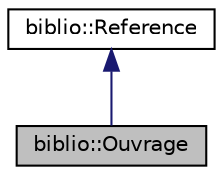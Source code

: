 digraph "biblio::Ouvrage"
{
  edge [fontname="Helvetica",fontsize="10",labelfontname="Helvetica",labelfontsize="10"];
  node [fontname="Helvetica",fontsize="10",shape=record];
  Node2 [label="biblio::Ouvrage",height=0.2,width=0.4,color="black", fillcolor="grey75", style="filled", fontcolor="black"];
  Node3 -> Node2 [dir="back",color="midnightblue",fontsize="10",style="solid",fontname="Helvetica"];
  Node3 [label="biblio::Reference",height=0.2,width=0.4,color="black", fillcolor="white", style="filled",URL="$classbiblio_1_1Reference.html",tooltip="Classe de base abstraite, les classes Ouvrage et Journal hérite de cette classe. "];
}
